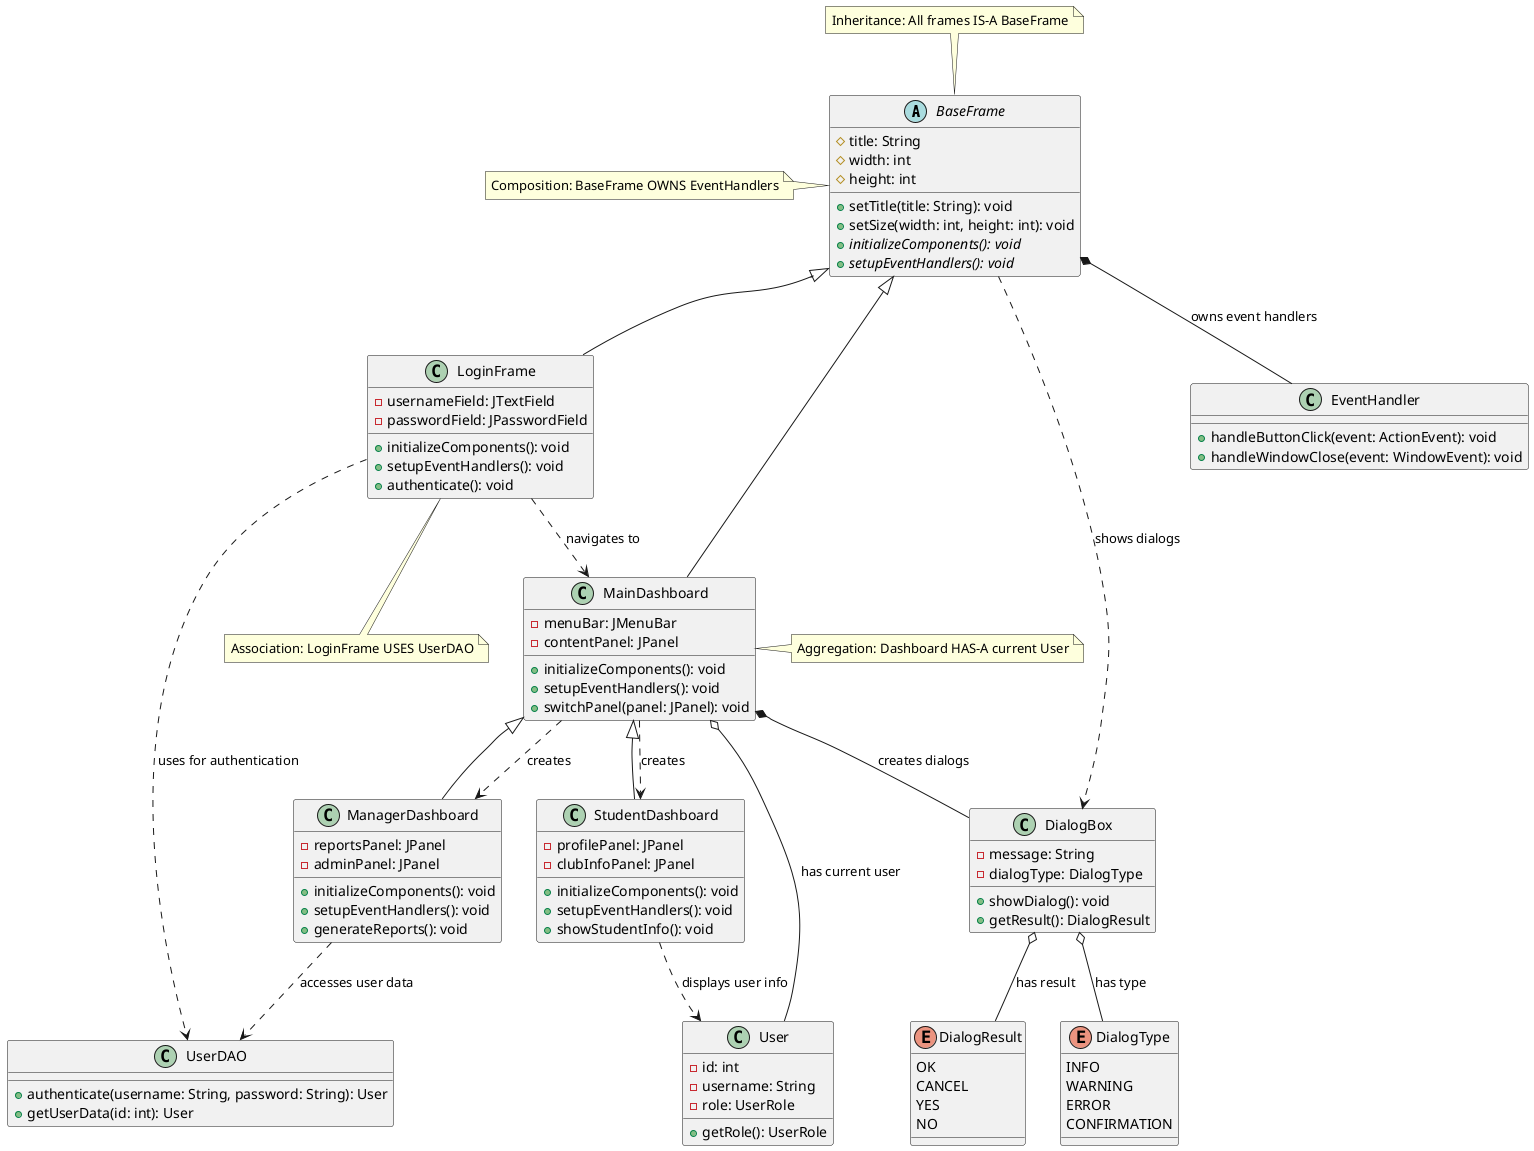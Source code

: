 @startuml GUI Layer - Multiple Relationships

abstract class BaseFrame {
    #title: String
    #width: int
    #height: int
    +setTitle(title: String): void
    +setSize(width: int, height: int): void
    {abstract} +initializeComponents(): void
    {abstract} +setupEventHandlers(): void
}

class LoginFrame {
    -usernameField: JTextField
    -passwordField: JPasswordField
    +initializeComponents(): void
    +setupEventHandlers(): void
    +authenticate(): void
}

class MainDashboard {
    -menuBar: JMenuBar
    -contentPanel: JPanel
    +initializeComponents(): void
    +setupEventHandlers(): void
    +switchPanel(panel: JPanel): void
}

class StudentDashboard {
    -profilePanel: JPanel
    -clubInfoPanel: JPanel
    +initializeComponents(): void
    +setupEventHandlers(): void
    +showStudentInfo(): void
}

class ManagerDashboard {
    -reportsPanel: JPanel
    -adminPanel: JPanel
    +initializeComponents(): void
    +setupEventHandlers(): void
    +generateReports(): void
}

class DialogBox {
    -message: String
    -dialogType: DialogType
    +showDialog(): void
    +getResult(): DialogResult
}

enum DialogType {
    INFO
    WARNING
    ERROR
    CONFIRMATION
}

enum DialogResult {
    OK
    CANCEL
    YES
    NO
}

class User {
    -id: int
    -username: String
    -role: UserRole
    +getRole(): UserRole
}

class UserDAO {
    +authenticate(username: String, password: String): User
    +getUserData(id: int): User
}

class EventHandler {
    +handleButtonClick(event: ActionEvent): void
    +handleWindowClose(event: WindowEvent): void
}

' Inheritance relationships (IS-A)
BaseFrame <|-- LoginFrame
BaseFrame <|-- MainDashboard
MainDashboard <|-- StudentDashboard
MainDashboard <|-- ManagerDashboard

' Aggregation relationships (HAS-A)
MainDashboard o-- User : has current user
DialogBox o-- DialogType : has type
DialogBox o-- DialogResult : has result

' Association relationships (USES)
LoginFrame ..> UserDAO : uses for authentication
StudentDashboard ..> User : displays user info
ManagerDashboard ..> UserDAO : accesses user data
BaseFrame ..> DialogBox : shows dialogs

' Composition relationships (OWNS)
BaseFrame *-- EventHandler : owns event handlers
MainDashboard *-- DialogBox : creates dialogs

' Dependency relationships
LoginFrame ..> MainDashboard : navigates to
MainDashboard ..> StudentDashboard : creates
MainDashboard ..> ManagerDashboard : creates

note top of BaseFrame : Inheritance: All frames IS-A BaseFrame
note right of MainDashboard : Aggregation: Dashboard HAS-A current User
note bottom of LoginFrame : Association: LoginFrame USES UserDAO
note left of BaseFrame : Composition: BaseFrame OWNS EventHandlers

@enduml